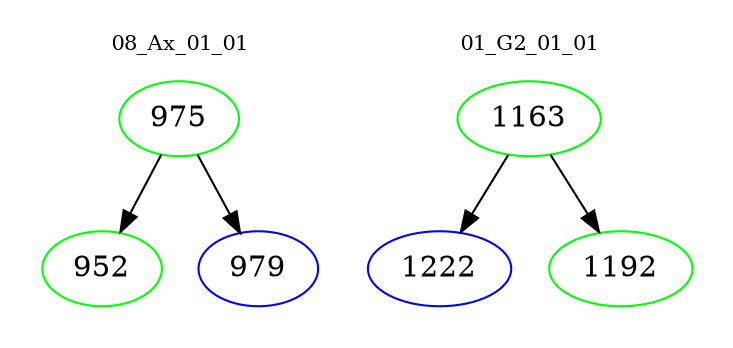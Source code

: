 digraph{
subgraph cluster_0 {
color = white
label = "08_Ax_01_01";
fontsize=10;
T0_975 [label="975", color="green"]
T0_975 -> T0_952 [color="black"]
T0_952 [label="952", color="green"]
T0_975 -> T0_979 [color="black"]
T0_979 [label="979", color="blue"]
}
subgraph cluster_1 {
color = white
label = "01_G2_01_01";
fontsize=10;
T1_1163 [label="1163", color="green"]
T1_1163 -> T1_1222 [color="black"]
T1_1222 [label="1222", color="blue"]
T1_1163 -> T1_1192 [color="black"]
T1_1192 [label="1192", color="green"]
}
}
